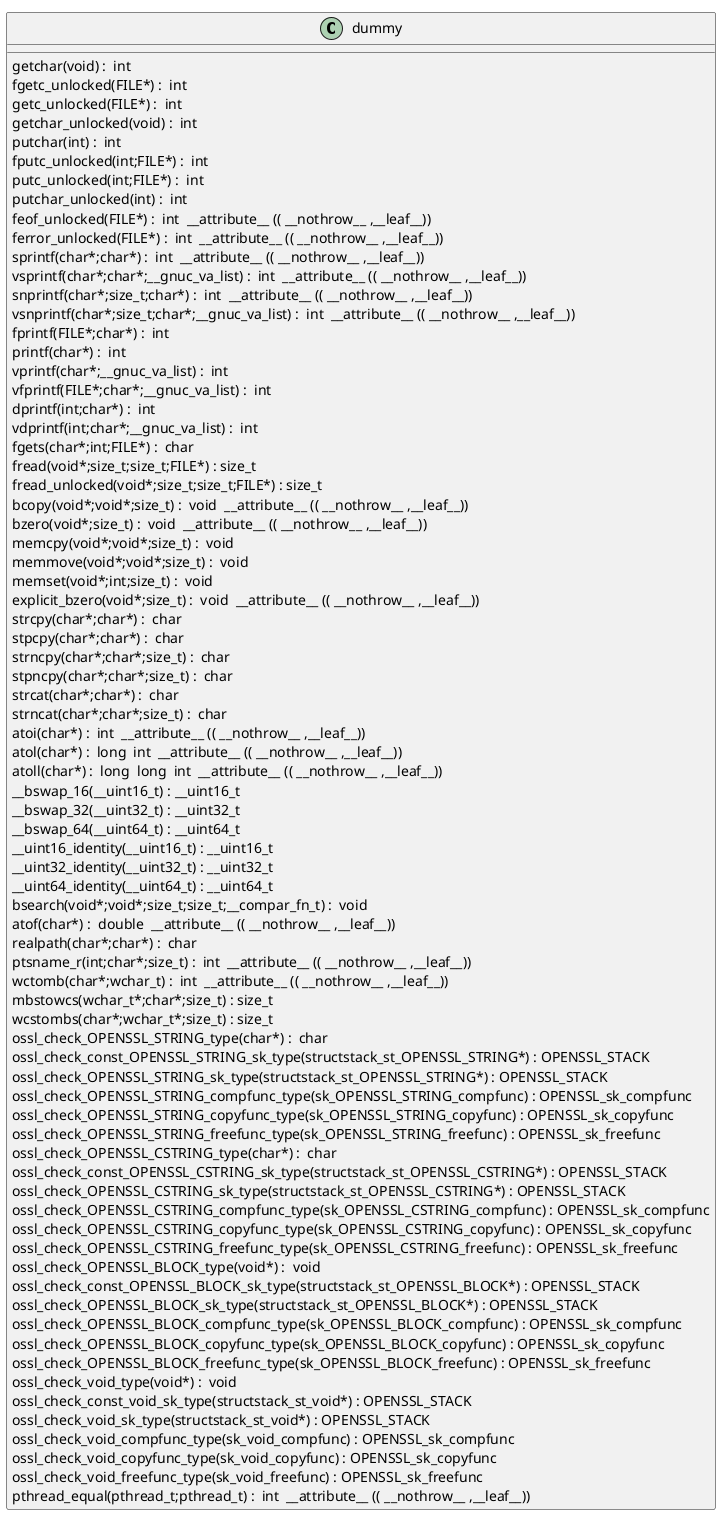 @startuml
!pragma layout smetana
class dummy {
getchar(void) :  int  [[[./../.././qc/apps/cms.c.html#742]]]
fgetc_unlocked(FILE*) :  int  [[[./../.././qc/apps/cms.c.html#751]]]
getc_unlocked(FILE*) :  int  [[[./../.././qc/apps/cms.c.html#761]]]
getchar_unlocked(void) :  int  [[[./../.././qc/apps/cms.c.html#768]]]
putchar(int) :  int  [[[./../.././qc/apps/cms.c.html#777]]]
fputc_unlocked(int;FILE*) :  int  [[[./../.././qc/apps/cms.c.html#786]]]
putc_unlocked(int;FILE*) :  int  [[[./../.././qc/apps/cms.c.html#796]]]
putchar_unlocked(int) :  int  [[[./../.././qc/apps/cms.c.html#803]]]
feof_unlocked(FILE*) :  int  __attribute__ (( __nothrow__ ,__leaf__)) [[[./../.././qc/apps/cms.c.html#809]]]
ferror_unlocked(FILE*) :  int  __attribute__ (( __nothrow__ ,__leaf__)) [[[./../.././qc/apps/cms.c.html#816]]]
sprintf(char*;char*) :  int  __attribute__ (( __nothrow__ ,__leaf__)) [[[./../.././qc/apps/cms.c.html#835]]]
vsprintf(char*;char*;__gnuc_va_list) :  int  __attribute__ (( __nothrow__ ,__leaf__)) [[[./../.././qc/apps/cms.c.html#848]]]
snprintf(char*;size_t;char*) :  int  __attribute__ (( __nothrow__ ,__leaf__)) [[[./../.././qc/apps/cms.c.html#867]]]
vsnprintf(char*;size_t;char*;__gnuc_va_list) :  int  __attribute__ (( __nothrow__ ,__leaf__)) [[[./../.././qc/apps/cms.c.html#881]]]
fprintf(FILE*;char*) :  int  [[[./../.././qc/apps/cms.c.html#902]]]
printf(char*) :  int  [[[./../.././qc/apps/cms.c.html#909]]]
vprintf(char*;__gnuc_va_list) :  int  [[[./../.././qc/apps/cms.c.html#921]]]
vfprintf(FILE*;char*;__gnuc_va_list) :  int  [[[./../.././qc/apps/cms.c.html#931]]]
dprintf(int;char*) :  int  [[[./../.././qc/apps/cms.c.html#946]]]
vdprintf(int;char*;__gnuc_va_list) :  int  [[[./../.././qc/apps/cms.c.html#957]]]
fgets(char*;int;FILE*) :  char  [[[./../.././qc/apps/cms.c.html#976]]]
fread(void*;size_t;size_t;FILE*) : size_t [[[./../.././qc/apps/cms.c.html#1002]]]
fread_unlocked(void*;size_t;size_t;FILE*) : size_t [[[./../.././qc/apps/cms.c.html#1029]]]
bcopy(void*;void*;size_t) :  void  __attribute__ (( __nothrow__ ,__leaf__)) [[[./../.././qc/apps/cms.c.html#1332]]]
bzero(void*;size_t) :  void  __attribute__ (( __nothrow__ ,__leaf__)) [[[./../.././qc/apps/cms.c.html#1339]]]
memcpy(void*;void*;size_t) :  void  [[[./../.././qc/apps/cms.c.html#1380]]]
memmove(void*;void*;size_t) :  void  [[[./../.././qc/apps/cms.c.html#1388]]]
memset(void*;int;size_t) :  void  [[[./../.././qc/apps/cms.c.html#1395]]]
explicit_bzero(void*;size_t) :  void  __attribute__ (( __nothrow__ ,__leaf__)) [[[./../.././qc/apps/cms.c.html#1408]]]
strcpy(char*;char*) :  char  [[[./../.././qc/apps/cms.c.html#1415]]]
stpcpy(char*;char*) :  char  [[[./../.././qc/apps/cms.c.html#1422]]]
strncpy(char*;char*;size_t) :  char  [[[./../.././qc/apps/cms.c.html#1430]]]
stpncpy(char*;char*;size_t) :  char  [[[./../.././qc/apps/cms.c.html#1440]]]
strcat(char*;char*) :  char  [[[./../.././qc/apps/cms.c.html#1447]]]
strncat(char*;char*;size_t) :  char  [[[./../.././qc/apps/cms.c.html#1454]]]
atoi(char*) :  int  __attribute__ (( __nothrow__ ,__leaf__)) [[[./../.././qc/apps/cms.c.html#1788]]]
atol(char*) :  long  int  __attribute__ (( __nothrow__ ,__leaf__)) [[[./../.././qc/apps/cms.c.html#1793]]]
atoll(char*) :  long  long  int  __attribute__ (( __nothrow__ ,__leaf__)) [[[./../.././qc/apps/cms.c.html#1800]]]
__bswap_16(__uint16_t) : __uint16_t [[[./../.././qc/apps/cms.c.html#1947]]]
__bswap_32(__uint32_t) : __uint32_t [[[./../.././qc/apps/cms.c.html#1962]]]
__bswap_64(__uint64_t) : __uint64_t [[[./../.././qc/apps/cms.c.html#1972]]]
__uint16_identity(__uint16_t) : __uint16_t [[[./../.././qc/apps/cms.c.html#1984]]]
__uint32_identity(__uint32_t) : __uint32_t [[[./../.././qc/apps/cms.c.html#1990]]]
__uint64_identity(__uint64_t) : __uint64_t [[[./../.././qc/apps/cms.c.html#1996]]]
bsearch(void*;void*;size_t;size_t;__compar_fn_t) :  void  [[[./../.././qc/apps/cms.c.html#2664]]]
atof(char*) :  double  __attribute__ (( __nothrow__ ,__leaf__)) [[[./../.././qc/apps/cms.c.html#21631]]]
realpath(char*;char*) :  char  [[[./../.././qc/apps/cms.c.html#1]]]
ptsname_r(int;char*;size_t) :  int  __attribute__ (( __nothrow__ ,__leaf__)) [[[./../.././qc/apps/cms.c.html#1]]]
wctomb(char*;wchar_t) :  int  __attribute__ (( __nothrow__ ,__leaf__)) [[[./../.././qc/apps/cms.c.html#1]]]
mbstowcs(wchar_t*;char*;size_t) : size_t [[[./../.././qc/apps/cms.c.html#1]]]
wcstombs(char*;wchar_t*;size_t) : size_t [[[./../.././qc/apps/cms.c.html#1]]]
ossl_check_OPENSSL_STRING_type(char*) :  char  [[[./../.././qc/apps/cms.c.html#1]]]
ossl_check_const_OPENSSL_STRING_sk_type(structstack_st_OPENSSL_STRING*) : OPENSSL_STACK [[[./../.././qc/apps/cms.c.html#1]]]
ossl_check_OPENSSL_STRING_sk_type(structstack_st_OPENSSL_STRING*) : OPENSSL_STACK [[[./../.././qc/apps/cms.c.html#1]]]
ossl_check_OPENSSL_STRING_compfunc_type(sk_OPENSSL_STRING_compfunc) : OPENSSL_sk_compfunc [[[./../.././qc/apps/cms.c.html#1]]]
ossl_check_OPENSSL_STRING_copyfunc_type(sk_OPENSSL_STRING_copyfunc) : OPENSSL_sk_copyfunc [[[./../.././qc/apps/cms.c.html#1]]]
ossl_check_OPENSSL_STRING_freefunc_type(sk_OPENSSL_STRING_freefunc) : OPENSSL_sk_freefunc [[[./../.././qc/apps/cms.c.html#1]]]
ossl_check_OPENSSL_CSTRING_type(char*) :  char  [[[./../.././qc/apps/cms.c.html#1]]]
ossl_check_const_OPENSSL_CSTRING_sk_type(structstack_st_OPENSSL_CSTRING*) : OPENSSL_STACK [[[./../.././qc/apps/cms.c.html#1]]]
ossl_check_OPENSSL_CSTRING_sk_type(structstack_st_OPENSSL_CSTRING*) : OPENSSL_STACK [[[./../.././qc/apps/cms.c.html#1]]]
ossl_check_OPENSSL_CSTRING_compfunc_type(sk_OPENSSL_CSTRING_compfunc) : OPENSSL_sk_compfunc [[[./../.././qc/apps/cms.c.html#1]]]
ossl_check_OPENSSL_CSTRING_copyfunc_type(sk_OPENSSL_CSTRING_copyfunc) : OPENSSL_sk_copyfunc [[[./../.././qc/apps/cms.c.html#1]]]
ossl_check_OPENSSL_CSTRING_freefunc_type(sk_OPENSSL_CSTRING_freefunc) : OPENSSL_sk_freefunc [[[./../.././qc/apps/cms.c.html#1]]]
ossl_check_OPENSSL_BLOCK_type(void*) :  void  [[[./../.././qc/apps/cms.c.html#1]]]
ossl_check_const_OPENSSL_BLOCK_sk_type(structstack_st_OPENSSL_BLOCK*) : OPENSSL_STACK [[[./../.././qc/apps/cms.c.html#1]]]
ossl_check_OPENSSL_BLOCK_sk_type(structstack_st_OPENSSL_BLOCK*) : OPENSSL_STACK [[[./../.././qc/apps/cms.c.html#1]]]
ossl_check_OPENSSL_BLOCK_compfunc_type(sk_OPENSSL_BLOCK_compfunc) : OPENSSL_sk_compfunc [[[./../.././qc/apps/cms.c.html#1]]]
ossl_check_OPENSSL_BLOCK_copyfunc_type(sk_OPENSSL_BLOCK_copyfunc) : OPENSSL_sk_copyfunc [[[./../.././qc/apps/cms.c.html#1]]]
ossl_check_OPENSSL_BLOCK_freefunc_type(sk_OPENSSL_BLOCK_freefunc) : OPENSSL_sk_freefunc [[[./../.././qc/apps/cms.c.html#1]]]
ossl_check_void_type(void*) :  void  [[[./../.././qc/apps/cms.c.html#1]]]
ossl_check_const_void_sk_type(structstack_st_void*) : OPENSSL_STACK [[[./../.././qc/apps/cms.c.html#1]]]
ossl_check_void_sk_type(structstack_st_void*) : OPENSSL_STACK [[[./../.././qc/apps/cms.c.html#1]]]
ossl_check_void_compfunc_type(sk_void_compfunc) : OPENSSL_sk_compfunc [[[./../.././qc/apps/cms.c.html#1]]]
ossl_check_void_copyfunc_type(sk_void_copyfunc) : OPENSSL_sk_copyfunc [[[./../.././qc/apps/cms.c.html#1]]]
ossl_check_void_freefunc_type(sk_void_freefunc) : OPENSSL_sk_freefunc [[[./../.././qc/apps/cms.c.html#1]]]
pthread_equal(pthread_t;pthread_t) :  int  __attribute__ (( __nothrow__ ,__leaf__)) [[[./../.././qc/apps/cms.c.html#1]]]
} 
@enduml
